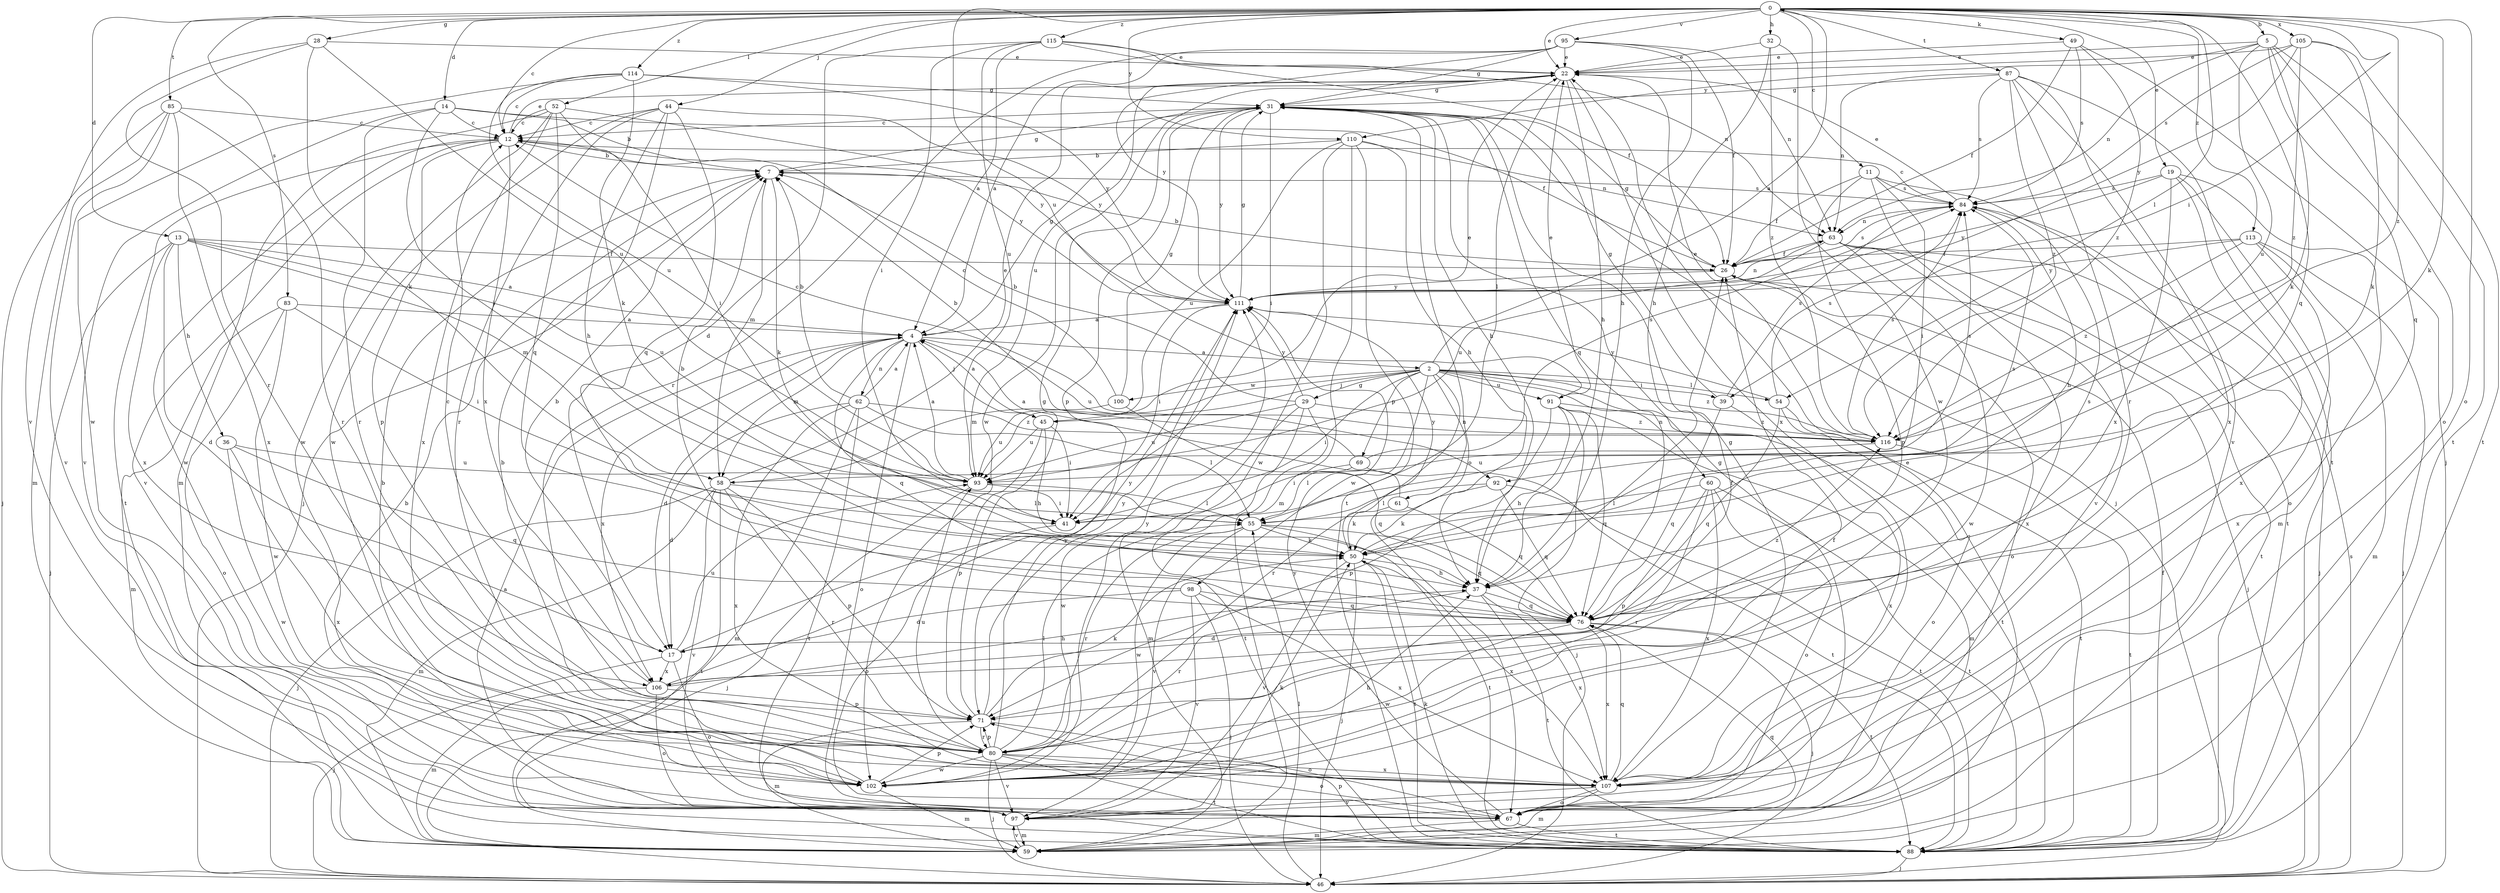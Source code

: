 strict digraph  {
0;
2;
4;
5;
7;
11;
12;
13;
14;
17;
19;
22;
26;
28;
29;
31;
32;
36;
37;
39;
41;
44;
45;
46;
49;
50;
52;
54;
55;
58;
59;
60;
61;
62;
63;
67;
69;
71;
76;
80;
83;
84;
85;
87;
88;
91;
92;
93;
95;
97;
98;
100;
102;
105;
106;
107;
110;
111;
113;
114;
115;
116;
0 -> 5  [label=b];
0 -> 11  [label=c];
0 -> 12  [label=c];
0 -> 13  [label=d];
0 -> 14  [label=d];
0 -> 19  [label=e];
0 -> 22  [label=e];
0 -> 28  [label=g];
0 -> 32  [label=h];
0 -> 39  [label=i];
0 -> 44  [label=j];
0 -> 49  [label=k];
0 -> 50  [label=k];
0 -> 52  [label=l];
0 -> 54  [label=l];
0 -> 67  [label=o];
0 -> 76  [label=q];
0 -> 83  [label=s];
0 -> 85  [label=t];
0 -> 87  [label=t];
0 -> 91  [label=u];
0 -> 95  [label=v];
0 -> 105  [label=x];
0 -> 110  [label=y];
0 -> 113  [label=z];
0 -> 114  [label=z];
0 -> 115  [label=z];
0 -> 116  [label=z];
2 -> 0  [label=a];
2 -> 29  [label=g];
2 -> 39  [label=i];
2 -> 41  [label=i];
2 -> 45  [label=j];
2 -> 54  [label=l];
2 -> 58  [label=m];
2 -> 60  [label=n];
2 -> 61  [label=n];
2 -> 69  [label=p];
2 -> 80  [label=r];
2 -> 88  [label=t];
2 -> 91  [label=u];
2 -> 98  [label=w];
2 -> 100  [label=w];
2 -> 116  [label=z];
4 -> 2  [label=a];
4 -> 17  [label=d];
4 -> 31  [label=g];
4 -> 45  [label=j];
4 -> 58  [label=m];
4 -> 62  [label=n];
4 -> 67  [label=o];
4 -> 76  [label=q];
4 -> 92  [label=u];
4 -> 106  [label=x];
5 -> 22  [label=e];
5 -> 50  [label=k];
5 -> 63  [label=n];
5 -> 67  [label=o];
5 -> 76  [label=q];
5 -> 88  [label=t];
5 -> 92  [label=u];
5 -> 110  [label=y];
7 -> 31  [label=g];
7 -> 50  [label=k];
7 -> 58  [label=m];
7 -> 84  [label=s];
11 -> 26  [label=f];
11 -> 41  [label=i];
11 -> 71  [label=p];
11 -> 84  [label=s];
11 -> 88  [label=t];
11 -> 97  [label=v];
12 -> 7  [label=b];
12 -> 22  [label=e];
12 -> 71  [label=p];
12 -> 88  [label=t];
12 -> 97  [label=v];
12 -> 102  [label=w];
12 -> 106  [label=x];
12 -> 111  [label=y];
13 -> 4  [label=a];
13 -> 17  [label=d];
13 -> 26  [label=f];
13 -> 36  [label=h];
13 -> 46  [label=j];
13 -> 58  [label=m];
13 -> 93  [label=u];
13 -> 106  [label=x];
14 -> 7  [label=b];
14 -> 12  [label=c];
14 -> 26  [label=f];
14 -> 55  [label=l];
14 -> 80  [label=r];
14 -> 97  [label=v];
17 -> 7  [label=b];
17 -> 46  [label=j];
17 -> 67  [label=o];
17 -> 93  [label=u];
17 -> 106  [label=x];
17 -> 111  [label=y];
19 -> 59  [label=m];
19 -> 67  [label=o];
19 -> 84  [label=s];
19 -> 106  [label=x];
19 -> 107  [label=x];
19 -> 111  [label=y];
22 -> 31  [label=g];
22 -> 37  [label=h];
22 -> 55  [label=l];
22 -> 93  [label=u];
22 -> 102  [label=w];
22 -> 107  [label=x];
26 -> 7  [label=b];
26 -> 31  [label=g];
26 -> 46  [label=j];
26 -> 67  [label=o];
26 -> 84  [label=s];
26 -> 111  [label=y];
28 -> 22  [label=e];
28 -> 50  [label=k];
28 -> 80  [label=r];
28 -> 93  [label=u];
28 -> 97  [label=v];
29 -> 7  [label=b];
29 -> 59  [label=m];
29 -> 88  [label=t];
29 -> 93  [label=u];
29 -> 102  [label=w];
29 -> 111  [label=y];
29 -> 116  [label=z];
31 -> 12  [label=c];
31 -> 37  [label=h];
31 -> 41  [label=i];
31 -> 46  [label=j];
31 -> 67  [label=o];
31 -> 71  [label=p];
31 -> 76  [label=q];
31 -> 111  [label=y];
32 -> 22  [label=e];
32 -> 37  [label=h];
32 -> 102  [label=w];
32 -> 116  [label=z];
36 -> 76  [label=q];
36 -> 93  [label=u];
36 -> 102  [label=w];
36 -> 107  [label=x];
37 -> 76  [label=q];
37 -> 80  [label=r];
37 -> 88  [label=t];
37 -> 107  [label=x];
39 -> 31  [label=g];
39 -> 76  [label=q];
39 -> 84  [label=s];
39 -> 107  [label=x];
41 -> 67  [label=o];
44 -> 12  [label=c];
44 -> 37  [label=h];
44 -> 46  [label=j];
44 -> 76  [label=q];
44 -> 80  [label=r];
44 -> 102  [label=w];
44 -> 111  [label=y];
45 -> 4  [label=a];
45 -> 22  [label=e];
45 -> 37  [label=h];
45 -> 41  [label=i];
45 -> 71  [label=p];
45 -> 93  [label=u];
46 -> 55  [label=l];
46 -> 84  [label=s];
49 -> 22  [label=e];
49 -> 26  [label=f];
49 -> 46  [label=j];
49 -> 84  [label=s];
49 -> 116  [label=z];
50 -> 37  [label=h];
50 -> 46  [label=j];
50 -> 84  [label=s];
50 -> 88  [label=t];
50 -> 97  [label=v];
50 -> 107  [label=x];
50 -> 111  [label=y];
52 -> 12  [label=c];
52 -> 41  [label=i];
52 -> 59  [label=m];
52 -> 76  [label=q];
52 -> 102  [label=w];
52 -> 107  [label=x];
52 -> 111  [label=y];
54 -> 67  [label=o];
54 -> 76  [label=q];
54 -> 84  [label=s];
54 -> 88  [label=t];
54 -> 111  [label=y];
55 -> 50  [label=k];
55 -> 76  [label=q];
55 -> 80  [label=r];
55 -> 88  [label=t];
55 -> 97  [label=v];
55 -> 102  [label=w];
58 -> 22  [label=e];
58 -> 46  [label=j];
58 -> 55  [label=l];
58 -> 59  [label=m];
58 -> 71  [label=p];
58 -> 80  [label=r];
58 -> 84  [label=s];
58 -> 88  [label=t];
58 -> 97  [label=v];
59 -> 22  [label=e];
59 -> 76  [label=q];
59 -> 97  [label=v];
60 -> 55  [label=l];
60 -> 67  [label=o];
60 -> 71  [label=p];
60 -> 80  [label=r];
60 -> 88  [label=t];
60 -> 107  [label=x];
61 -> 4  [label=a];
61 -> 50  [label=k];
61 -> 76  [label=q];
62 -> 4  [label=a];
62 -> 7  [label=b];
62 -> 17  [label=d];
62 -> 55  [label=l];
62 -> 59  [label=m];
62 -> 88  [label=t];
62 -> 107  [label=x];
62 -> 116  [label=z];
63 -> 26  [label=f];
63 -> 46  [label=j];
63 -> 88  [label=t];
63 -> 93  [label=u];
63 -> 102  [label=w];
63 -> 107  [label=x];
67 -> 31  [label=g];
67 -> 59  [label=m];
67 -> 88  [label=t];
67 -> 111  [label=y];
69 -> 7  [label=b];
69 -> 41  [label=i];
69 -> 55  [label=l];
69 -> 84  [label=s];
69 -> 88  [label=t];
71 -> 31  [label=g];
71 -> 50  [label=k];
71 -> 59  [label=m];
71 -> 67  [label=o];
71 -> 80  [label=r];
71 -> 111  [label=y];
76 -> 17  [label=d];
76 -> 46  [label=j];
76 -> 84  [label=s];
76 -> 88  [label=t];
76 -> 102  [label=w];
76 -> 107  [label=x];
76 -> 116  [label=z];
80 -> 7  [label=b];
80 -> 46  [label=j];
80 -> 55  [label=l];
80 -> 67  [label=o];
80 -> 71  [label=p];
80 -> 88  [label=t];
80 -> 93  [label=u];
80 -> 97  [label=v];
80 -> 102  [label=w];
80 -> 107  [label=x];
80 -> 111  [label=y];
83 -> 4  [label=a];
83 -> 41  [label=i];
83 -> 59  [label=m];
83 -> 67  [label=o];
83 -> 102  [label=w];
84 -> 12  [label=c];
84 -> 22  [label=e];
84 -> 37  [label=h];
84 -> 63  [label=n];
85 -> 12  [label=c];
85 -> 46  [label=j];
85 -> 59  [label=m];
85 -> 80  [label=r];
85 -> 97  [label=v];
85 -> 107  [label=x];
87 -> 31  [label=g];
87 -> 63  [label=n];
87 -> 80  [label=r];
87 -> 84  [label=s];
87 -> 88  [label=t];
87 -> 97  [label=v];
87 -> 107  [label=x];
87 -> 116  [label=z];
88 -> 26  [label=f];
88 -> 46  [label=j];
88 -> 50  [label=k];
88 -> 71  [label=p];
91 -> 22  [label=e];
91 -> 37  [label=h];
91 -> 46  [label=j];
91 -> 59  [label=m];
91 -> 71  [label=p];
91 -> 76  [label=q];
91 -> 116  [label=z];
92 -> 50  [label=k];
92 -> 55  [label=l];
92 -> 76  [label=q];
92 -> 88  [label=t];
93 -> 4  [label=a];
93 -> 41  [label=i];
93 -> 46  [label=j];
93 -> 55  [label=l];
95 -> 4  [label=a];
95 -> 22  [label=e];
95 -> 26  [label=f];
95 -> 31  [label=g];
95 -> 37  [label=h];
95 -> 63  [label=n];
95 -> 80  [label=r];
95 -> 111  [label=y];
97 -> 4  [label=a];
97 -> 7  [label=b];
97 -> 50  [label=k];
97 -> 59  [label=m];
98 -> 7  [label=b];
98 -> 17  [label=d];
98 -> 46  [label=j];
98 -> 76  [label=q];
98 -> 97  [label=v];
98 -> 107  [label=x];
100 -> 12  [label=c];
100 -> 31  [label=g];
100 -> 76  [label=q];
100 -> 93  [label=u];
102 -> 7  [label=b];
102 -> 26  [label=f];
102 -> 37  [label=h];
102 -> 59  [label=m];
102 -> 71  [label=p];
105 -> 22  [label=e];
105 -> 50  [label=k];
105 -> 84  [label=s];
105 -> 88  [label=t];
105 -> 111  [label=y];
105 -> 116  [label=z];
106 -> 12  [label=c];
106 -> 26  [label=f];
106 -> 37  [label=h];
106 -> 59  [label=m];
106 -> 67  [label=o];
106 -> 71  [label=p];
106 -> 111  [label=y];
107 -> 31  [label=g];
107 -> 59  [label=m];
107 -> 67  [label=o];
107 -> 76  [label=q];
107 -> 97  [label=v];
110 -> 7  [label=b];
110 -> 37  [label=h];
110 -> 59  [label=m];
110 -> 63  [label=n];
110 -> 88  [label=t];
110 -> 93  [label=u];
110 -> 102  [label=w];
111 -> 4  [label=a];
111 -> 31  [label=g];
111 -> 41  [label=i];
111 -> 63  [label=n];
113 -> 26  [label=f];
113 -> 46  [label=j];
113 -> 59  [label=m];
113 -> 107  [label=x];
113 -> 111  [label=y];
113 -> 116  [label=z];
114 -> 12  [label=c];
114 -> 31  [label=g];
114 -> 50  [label=k];
114 -> 93  [label=u];
114 -> 102  [label=w];
114 -> 111  [label=y];
115 -> 4  [label=a];
115 -> 17  [label=d];
115 -> 22  [label=e];
115 -> 26  [label=f];
115 -> 41  [label=i];
115 -> 63  [label=n];
115 -> 93  [label=u];
116 -> 12  [label=c];
116 -> 22  [label=e];
116 -> 84  [label=s];
116 -> 88  [label=t];
116 -> 93  [label=u];
}
